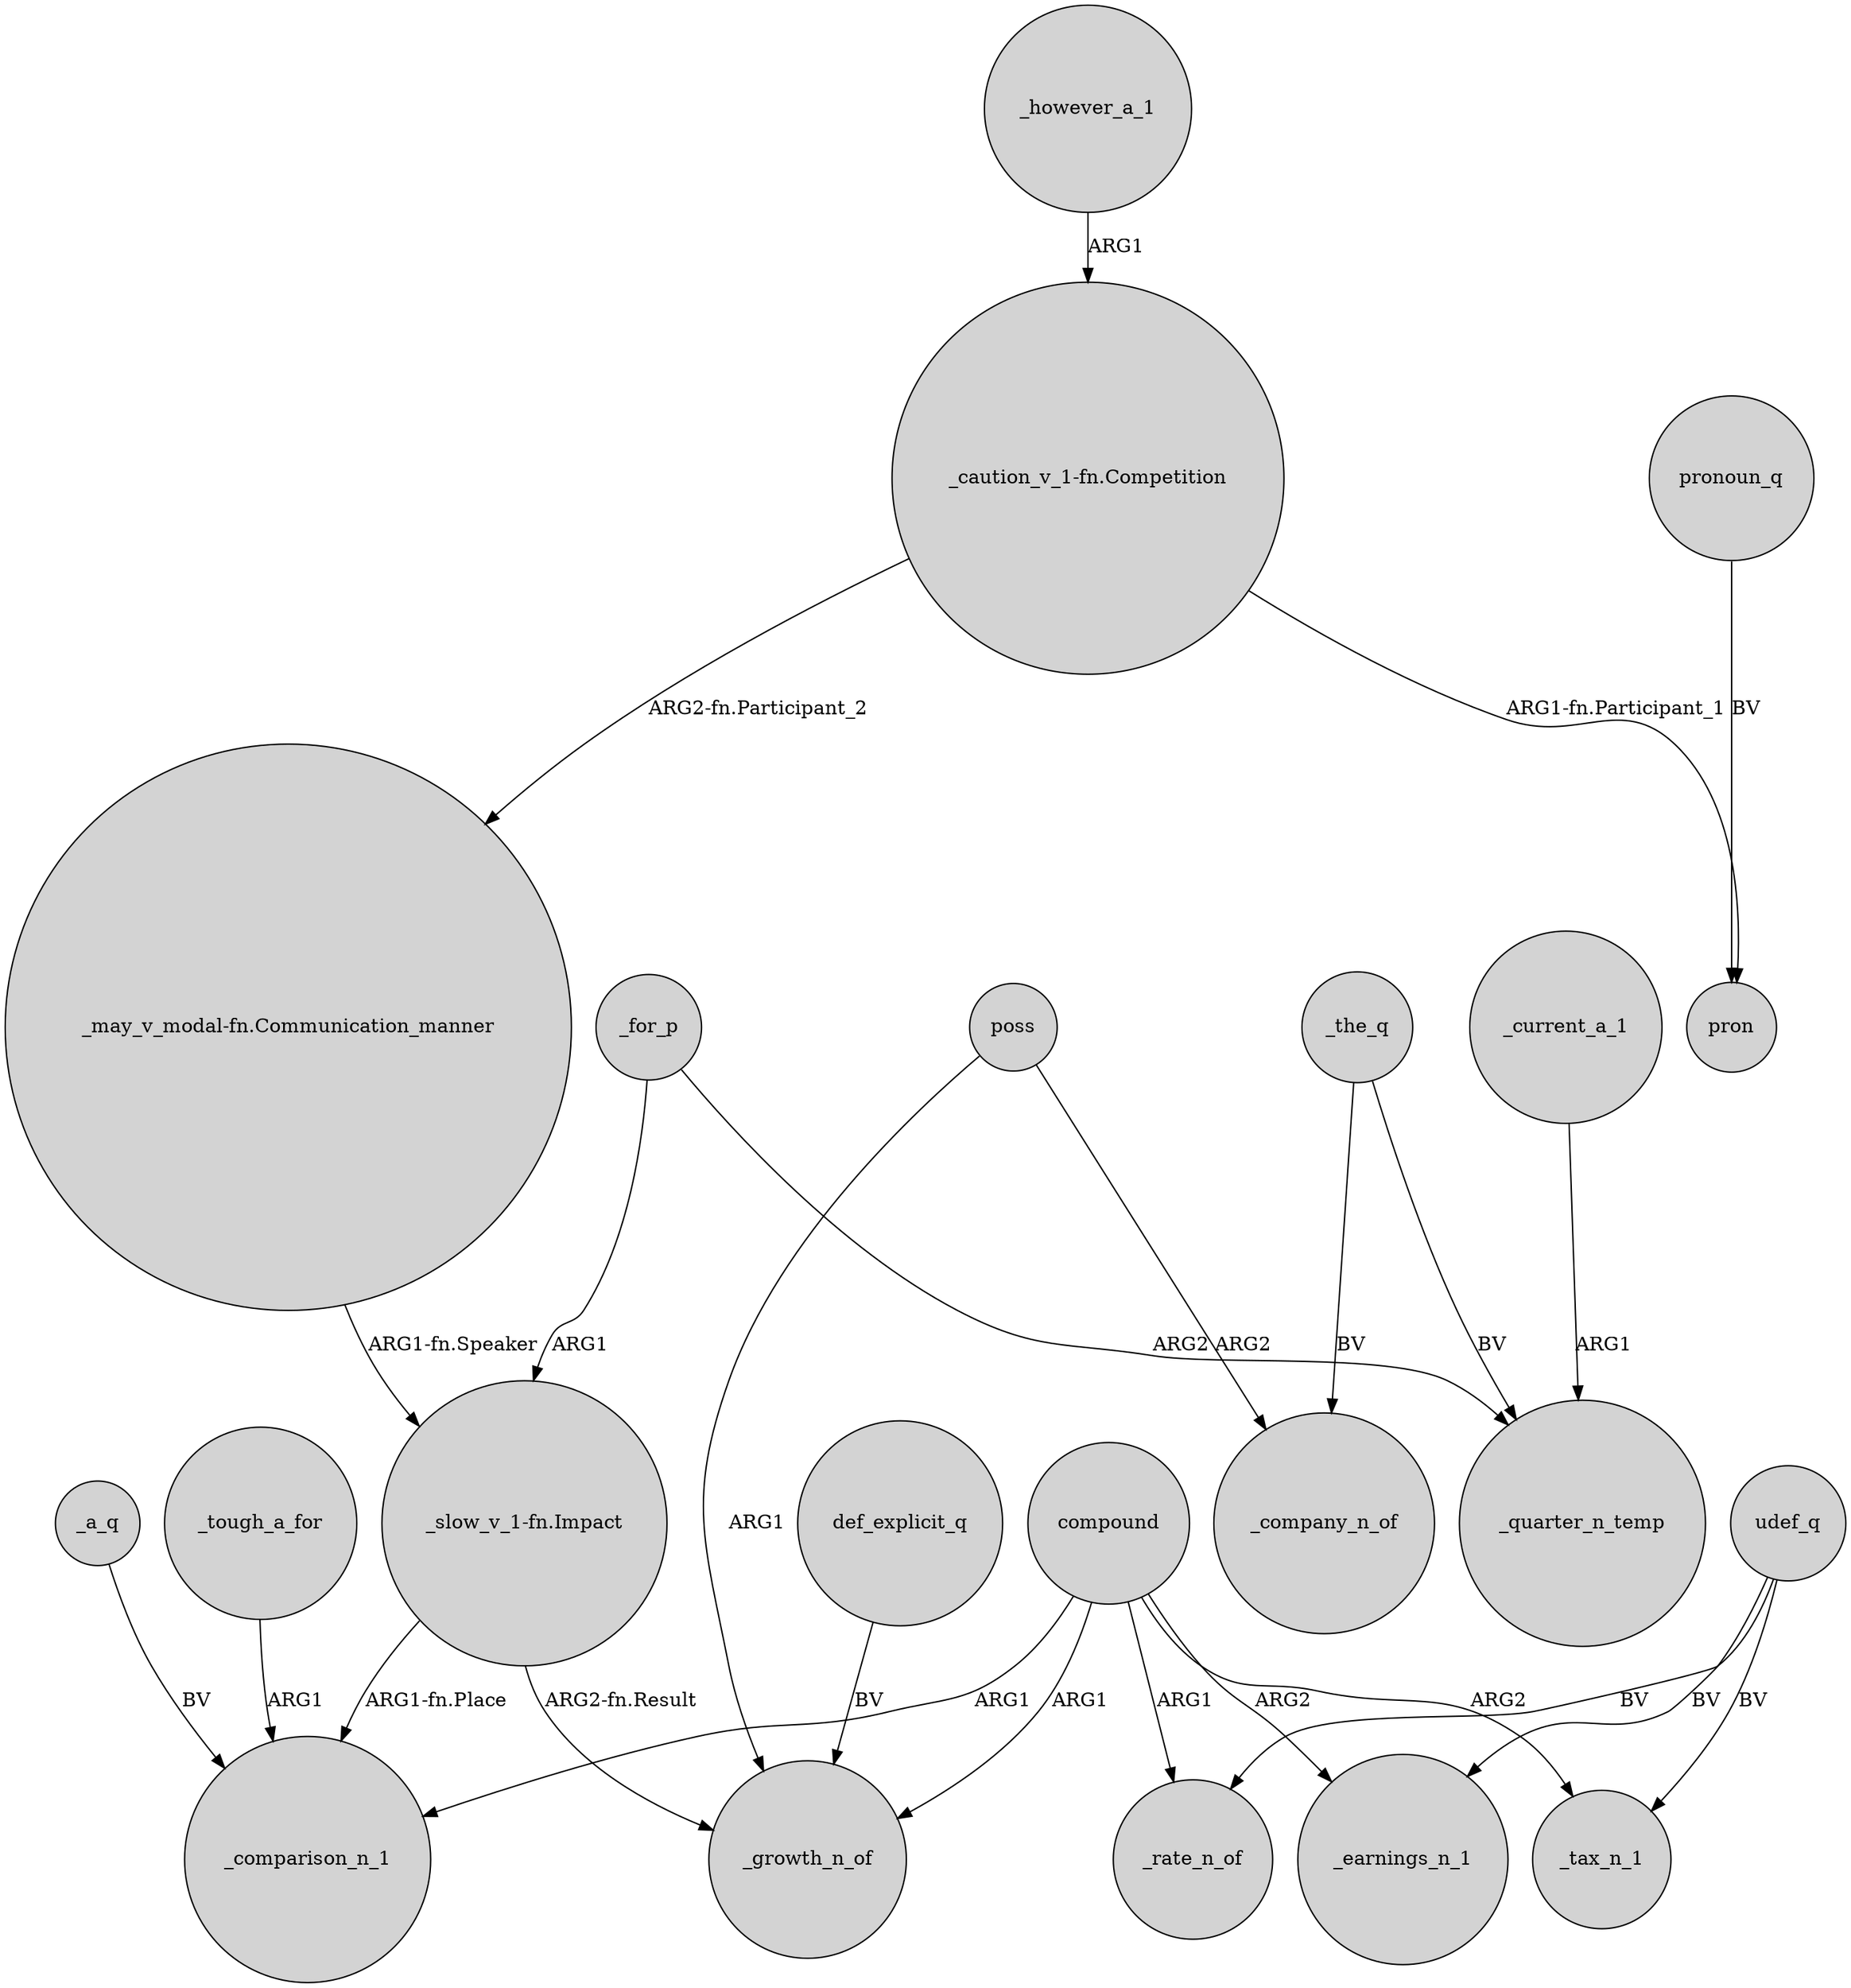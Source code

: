 digraph {
	node [shape=circle style=filled]
	"_caution_v_1-fn.Competition" -> "_may_v_modal-fn.Communication_manner" [label="ARG2-fn.Participant_2"]
	"_caution_v_1-fn.Competition" -> pron [label="ARG1-fn.Participant_1"]
	_a_q -> _comparison_n_1 [label=BV]
	"_slow_v_1-fn.Impact" -> _growth_n_of [label="ARG2-fn.Result"]
	"_may_v_modal-fn.Communication_manner" -> "_slow_v_1-fn.Impact" [label="ARG1-fn.Speaker"]
	_the_q -> _quarter_n_temp [label=BV]
	"_slow_v_1-fn.Impact" -> _comparison_n_1 [label="ARG1-fn.Place"]
	udef_q -> _tax_n_1 [label=BV]
	poss -> _growth_n_of [label=ARG1]
	compound -> _rate_n_of [label=ARG1]
	udef_q -> _rate_n_of [label=BV]
	compound -> _earnings_n_1 [label=ARG2]
	pronoun_q -> pron [label=BV]
	poss -> _company_n_of [label=ARG2]
	_for_p -> _quarter_n_temp [label=ARG2]
	udef_q -> _earnings_n_1 [label=BV]
	compound -> _comparison_n_1 [label=ARG1]
	compound -> _tax_n_1 [label=ARG2]
	def_explicit_q -> _growth_n_of [label=BV]
	_tough_a_for -> _comparison_n_1 [label=ARG1]
	compound -> _growth_n_of [label=ARG1]
	_however_a_1 -> "_caution_v_1-fn.Competition" [label=ARG1]
	_for_p -> "_slow_v_1-fn.Impact" [label=ARG1]
	_current_a_1 -> _quarter_n_temp [label=ARG1]
	_the_q -> _company_n_of [label=BV]
}
